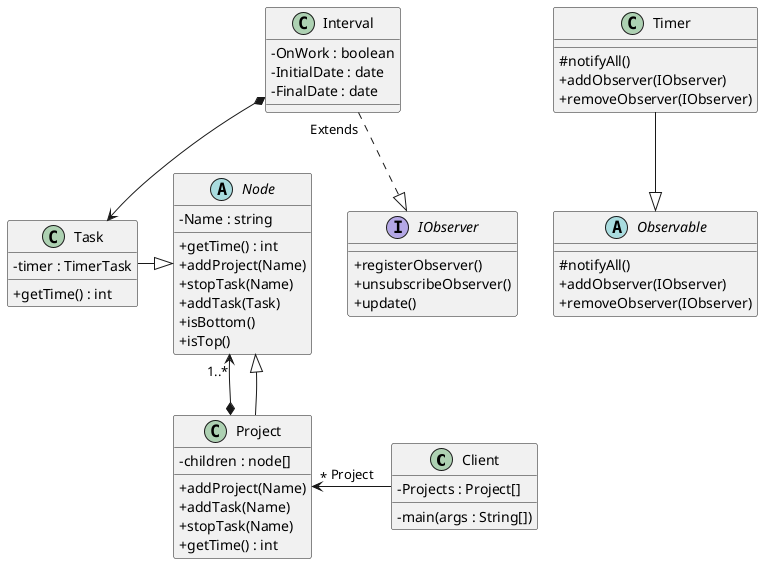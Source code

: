 @startuml

skinparam classAttributeIconSize 0

class Client {
    - Projects : Project[]
    - main(args : String[])
}

Abstract Node{
    - Name : string
    + getTime() : int
    + addProject(Name)
    +stopTask(Name)
    + addTask(Task)
    + isBottom()
    + isTop()
}

class Project {
    - children : node[]
    + addProject(Name)
    + addTask(Name)
    + stopTask(Name)
    + getTime() : int
}

class Task {
    - timer : TimerTask
    + getTime() : int
}
class Interval{
    - OnWork : boolean
    -InitialDate : date
    -FinalDate : date
}

Abstract Observable{
    #notifyAll()
    +addObserver(IObserver)
    +removeObserver(IObserver)
}
class Timer{
    #notifyAll()
    +addObserver(IObserver)
    +removeObserver(IObserver)
}
Interface (IObserver){
    +registerObserver()
    +unsubscribeObserver()
    +update()
}
Interval *--> Task
Project *-up-> "1..*" Node
Client -left-> "*" Project: Project
Task -right-|> Node
Project -up-|> Node
Timer --|> Observable
Interval "Extends" ..|> IObserver
@enduml